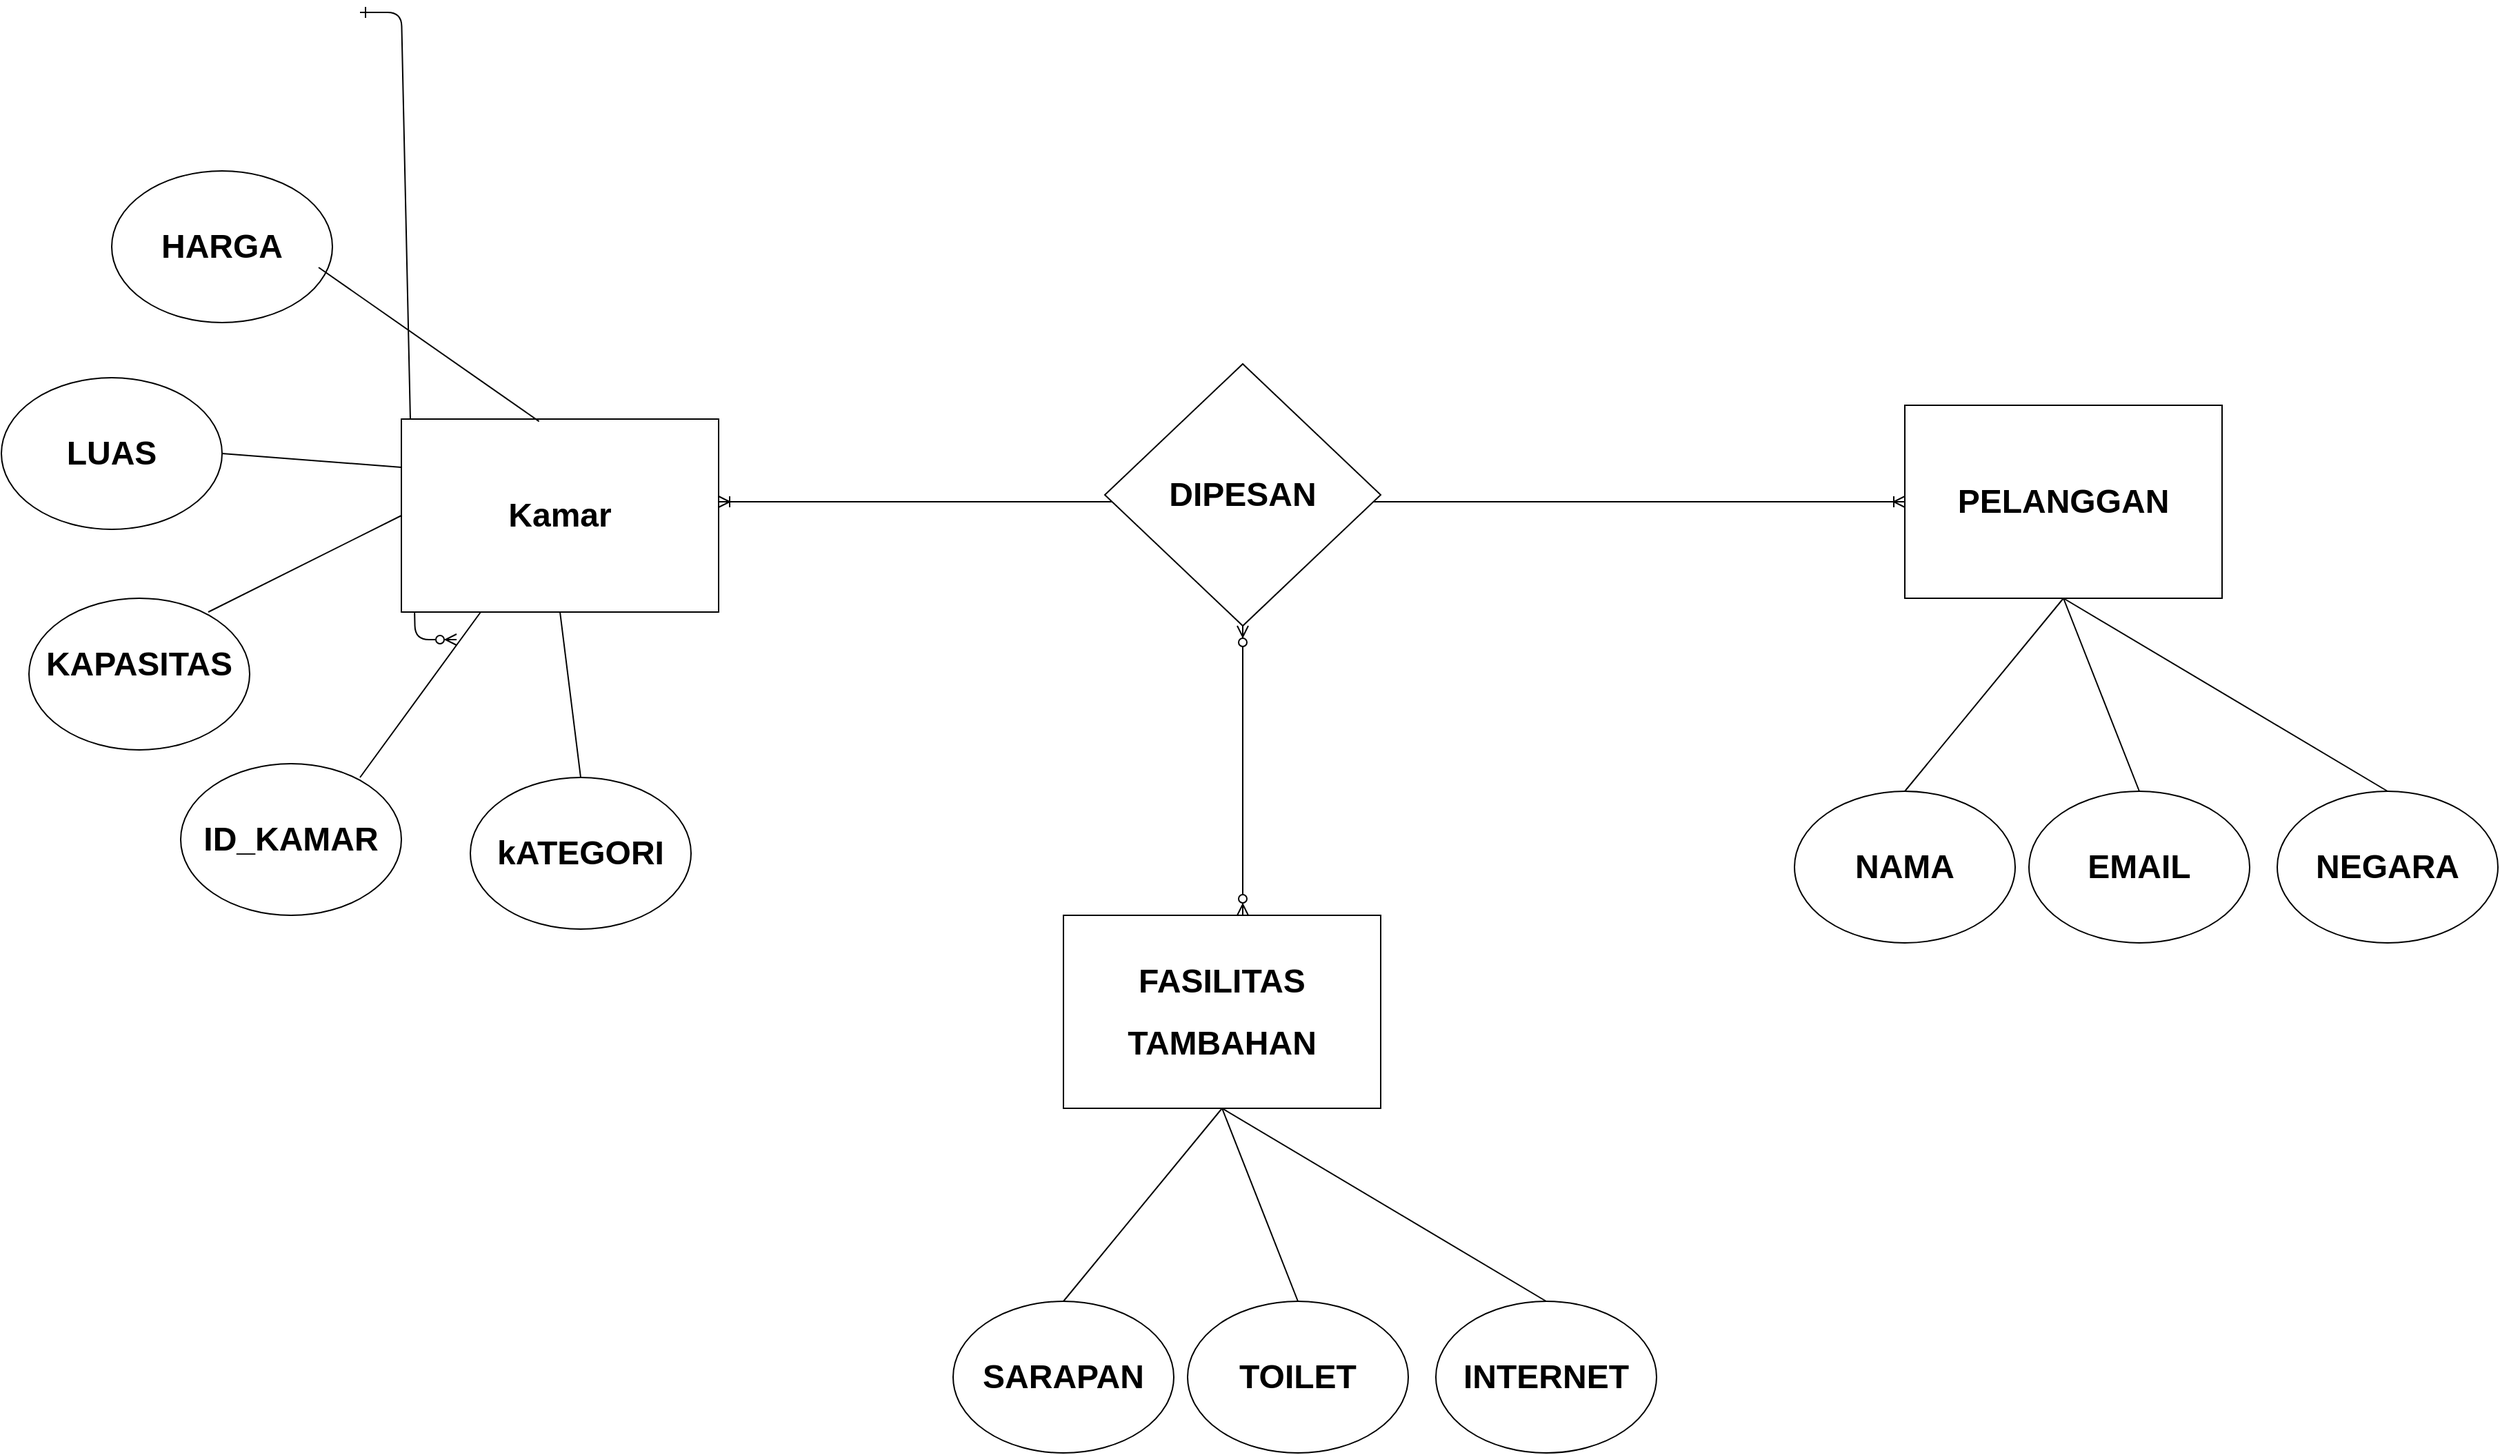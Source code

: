 <mxfile version="17.2.1" type="github">
  <diagram id="R2lEEEUBdFMjLlhIrx00" name="Page-1">
    <mxGraphModel dx="1488" dy="786" grid="1" gridSize="10" guides="1" tooltips="1" connect="1" arrows="1" fold="1" page="1" pageScale="1" pageWidth="1600" pageHeight="900" math="0" shadow="0" extFonts="Permanent Marker^https://fonts.googleapis.com/css?family=Permanent+Marker">
      <root>
        <mxCell id="0" />
        <mxCell id="1" parent="0" />
        <mxCell id="C-vyLk0tnHw3VtMMgP7b-1" value="" style="edgeStyle=entityRelationEdgeStyle;endArrow=ERzeroToMany;startArrow=ERone;endFill=1;startFill=0;" parent="1" target="C-vyLk0tnHw3VtMMgP7b-6" edge="1">
          <mxGeometry width="100" height="100" relative="1" as="geometry">
            <mxPoint x="370" y="165" as="sourcePoint" />
            <mxPoint x="440" y="620" as="targetPoint" />
          </mxGeometry>
        </mxCell>
        <mxCell id="iZK5-GARmJ8crfaxncLN-1" value="&lt;h1&gt;&lt;b&gt;Kamar&lt;/b&gt;&lt;/h1&gt;" style="rounded=0;whiteSpace=wrap;html=1;" vertex="1" parent="1">
          <mxGeometry x="400" y="460" width="230" height="140" as="geometry" />
        </mxCell>
        <mxCell id="iZK5-GARmJ8crfaxncLN-5" value="&lt;h1&gt;ID_KAMAR&lt;/h1&gt;" style="ellipse;whiteSpace=wrap;html=1;" vertex="1" parent="1">
          <mxGeometry x="240" y="710" width="160" height="110" as="geometry" />
        </mxCell>
        <mxCell id="iZK5-GARmJ8crfaxncLN-7" value="" style="endArrow=none;html=1;rounded=0;entryX=0.25;entryY=1;entryDx=0;entryDy=0;" edge="1" parent="1" target="iZK5-GARmJ8crfaxncLN-1">
          <mxGeometry width="50" height="50" relative="1" as="geometry">
            <mxPoint x="370" y="720" as="sourcePoint" />
            <mxPoint x="460" y="610" as="targetPoint" />
          </mxGeometry>
        </mxCell>
        <mxCell id="iZK5-GARmJ8crfaxncLN-8" value="&lt;h1&gt;kATEGORI&lt;/h1&gt;" style="ellipse;whiteSpace=wrap;html=1;" vertex="1" parent="1">
          <mxGeometry x="450" y="720" width="160" height="110" as="geometry" />
        </mxCell>
        <mxCell id="iZK5-GARmJ8crfaxncLN-9" value="" style="endArrow=none;html=1;rounded=0;exitX=0.5;exitY=0;exitDx=0;exitDy=0;entryX=0.5;entryY=1;entryDx=0;entryDy=0;" edge="1" parent="1" source="iZK5-GARmJ8crfaxncLN-8" target="iZK5-GARmJ8crfaxncLN-1">
          <mxGeometry width="50" height="50" relative="1" as="geometry">
            <mxPoint x="580" y="730" as="sourcePoint" />
            <mxPoint x="545" y="590" as="targetPoint" />
          </mxGeometry>
        </mxCell>
        <mxCell id="iZK5-GARmJ8crfaxncLN-10" value="&lt;h1&gt;KAPASITAS&lt;/h1&gt;&lt;span style=&quot;color: rgba(0 , 0 , 0 , 0) ; font-family: monospace ; font-size: 0px&quot;&gt;%3CmxGraphModel%3E%3Croot%3E%3CmxCell%20id%3D%220%22%2F%3E%3CmxCell%20id%3D%221%22%20parent%3D%220%22%2F%3E%3CmxCell%20id%3D%222%22%20value%3D%22%26lt%3Bh1%26gt%3BID_KAMAR%26lt%3B%2Fh1%26gt%3B%22%20style%3D%22ellipse%3BwhiteSpace%3Dwrap%3Bhtml%3D1%3B%22%20vertex%3D%221%22%20parent%3D%221%22%3E%3CmxGeometry%20x%3D%22240%22%20y%3D%22710%22%20width%3D%22160%22%20height%3D%22110%22%20as%3D%22geometry%22%2F%3E%3C%2FmxCell%3E%3CmxCell%20id%3D%223%22%20value%3D%22%22%20style%3D%22endArrow%3Dnone%3Bhtml%3D1%3Brounded%3D0%3BentryX%3D0.25%3BentryY%3D1%3BentryDx%3D0%3BentryDy%3D0%3B%22%20edge%3D%221%22%20parent%3D%221%22%3E%3CmxGeometry%20width%3D%2250%22%20height%3D%2250%22%20relative%3D%221%22%20as%3D%22geometry%22%3E%3CmxPoint%20x%3D%22370%22%20y%3D%22720%22%20as%3D%22sourcePoint%22%2F%3E%3CmxPoint%20x%3D%22457.5%22%20y%3D%22600%22%20as%3D%22targetPoint%22%2F%3E%3C%2FmxGeometry%3E%3C%2FmxCell%3E%3C%2Froot%3E%3C%2FmxGraphModel%3E&lt;/span&gt;&lt;span style=&quot;color: rgba(0 , 0 , 0 , 0) ; font-family: monospace ; font-size: 0px&quot;&gt;%3CmxGraphModel%3E%3Croot%3E%3CmxCell%20id%3D%220%22%2F%3E%3CmxCell%20id%3D%221%22%20parent%3D%220%22%2F%3E%3CmxCell%20id%3D%222%22%20value%3D%22%26lt%3Bh1%26gt%3BID_KAMAR%26lt%3B%2Fh1%26gt%3B%22%20style%3D%22ellipse%3BwhiteSpace%3Dwrap%3Bhtml%3D1%3B%22%20vertex%3D%221%22%20parent%3D%221%22%3E%3CmxGeometry%20x%3D%22240%22%20y%3D%22710%22%20width%3D%22160%22%20height%3D%22110%22%20as%3D%22geometry%22%2F%3E%3C%2FmxCell%3E%3CmxCell%20id%3D%223%22%20value%3D%22%22%20style%3D%22endArrow%3Dnone%3Bhtml%3D1%3Brounded%3D0%3BentryX%3D0.25%3BentryY%3D1%3BentryDx%3D0%3BentryDy%3D0%3B%22%20edge%3D%221%22%20parent%3D%221%22%3E%3CmxGeometry%20width%3D%2250%22%20height%3D%2250%22%20relative%3D%221%22%20as%3D%22geometry%22%3E%3CmxPoint%20x%3D%22370%22%20y%3D%22720%22%20as%3D%22sourcePoint%22%2F%3E%3CmxPoint%20x%3D%22457.5%22%20y%3D%22600%22%20as%3D%22targetPoint%22%2F%3E%3C%2FmxGeometry%3E%3C%2FmxCell%3E%3C%2Froot%3E%3C%2FmxGraphModel%3E&lt;/span&gt;" style="ellipse;whiteSpace=wrap;html=1;" vertex="1" parent="1">
          <mxGeometry x="130" y="590" width="160" height="110" as="geometry" />
        </mxCell>
        <mxCell id="iZK5-GARmJ8crfaxncLN-11" value="" style="endArrow=none;html=1;rounded=0;entryX=0;entryY=0.5;entryDx=0;entryDy=0;" edge="1" parent="1" target="iZK5-GARmJ8crfaxncLN-1">
          <mxGeometry width="50" height="50" relative="1" as="geometry">
            <mxPoint x="260" y="600" as="sourcePoint" />
            <mxPoint x="347.5" y="480" as="targetPoint" />
          </mxGeometry>
        </mxCell>
        <mxCell id="iZK5-GARmJ8crfaxncLN-12" value="&lt;h1&gt;LUAS&lt;/h1&gt;" style="ellipse;whiteSpace=wrap;html=1;" vertex="1" parent="1">
          <mxGeometry x="110" y="430" width="160" height="110" as="geometry" />
        </mxCell>
        <mxCell id="iZK5-GARmJ8crfaxncLN-13" value="" style="endArrow=none;html=1;rounded=0;entryX=0;entryY=0.25;entryDx=0;entryDy=0;exitX=1;exitY=0.5;exitDx=0;exitDy=0;" edge="1" parent="1" source="iZK5-GARmJ8crfaxncLN-12" target="iZK5-GARmJ8crfaxncLN-1">
          <mxGeometry width="50" height="50" relative="1" as="geometry">
            <mxPoint x="240" y="440" as="sourcePoint" />
            <mxPoint x="327.5" y="320" as="targetPoint" />
          </mxGeometry>
        </mxCell>
        <mxCell id="iZK5-GARmJ8crfaxncLN-14" value="&lt;h1&gt;HARGA&lt;/h1&gt;" style="ellipse;whiteSpace=wrap;html=1;" vertex="1" parent="1">
          <mxGeometry x="190" y="280" width="160" height="110" as="geometry" />
        </mxCell>
        <mxCell id="iZK5-GARmJ8crfaxncLN-15" value="" style="endArrow=none;html=1;rounded=0;entryX=0.434;entryY=0.012;entryDx=0;entryDy=0;entryPerimeter=0;" edge="1" parent="1" target="iZK5-GARmJ8crfaxncLN-1">
          <mxGeometry width="50" height="50" relative="1" as="geometry">
            <mxPoint x="340" y="350" as="sourcePoint" />
            <mxPoint x="515" y="470" as="targetPoint" />
          </mxGeometry>
        </mxCell>
        <mxCell id="iZK5-GARmJ8crfaxncLN-16" value="" style="edgeStyle=entityRelationEdgeStyle;fontSize=12;html=1;endArrow=ERoneToMany;startArrow=ERoneToMany;rounded=0;entryX=0;entryY=0.5;entryDx=0;entryDy=0;" edge="1" parent="1" target="iZK5-GARmJ8crfaxncLN-20">
          <mxGeometry width="100" height="100" relative="1" as="geometry">
            <mxPoint x="630" y="520" as="sourcePoint" />
            <mxPoint x="1500" y="518.75" as="targetPoint" />
          </mxGeometry>
        </mxCell>
        <mxCell id="iZK5-GARmJ8crfaxncLN-17" value="&lt;h1&gt;DIPESAN&lt;/h1&gt;" style="rhombus;whiteSpace=wrap;html=1;" vertex="1" parent="1">
          <mxGeometry x="910" y="420" width="200" height="190" as="geometry" />
        </mxCell>
        <mxCell id="iZK5-GARmJ8crfaxncLN-20" value="&lt;h1&gt;PELANGGAN&lt;/h1&gt;" style="rounded=0;whiteSpace=wrap;html=1;" vertex="1" parent="1">
          <mxGeometry x="1490" y="450" width="230" height="140" as="geometry" />
        </mxCell>
        <mxCell id="iZK5-GARmJ8crfaxncLN-21" value="&lt;h1&gt;NAMA&lt;/h1&gt;" style="ellipse;whiteSpace=wrap;html=1;" vertex="1" parent="1">
          <mxGeometry x="1410" y="730" width="160" height="110" as="geometry" />
        </mxCell>
        <mxCell id="iZK5-GARmJ8crfaxncLN-22" value="" style="endArrow=none;html=1;rounded=0;exitX=0.5;exitY=0;exitDx=0;exitDy=0;" edge="1" parent="1" source="iZK5-GARmJ8crfaxncLN-21">
          <mxGeometry width="50" height="50" relative="1" as="geometry">
            <mxPoint x="1540" y="740" as="sourcePoint" />
            <mxPoint x="1605" y="590" as="targetPoint" />
          </mxGeometry>
        </mxCell>
        <mxCell id="iZK5-GARmJ8crfaxncLN-23" value="&lt;h1&gt;EMAIL&lt;/h1&gt;" style="ellipse;whiteSpace=wrap;html=1;" vertex="1" parent="1">
          <mxGeometry x="1580" y="730" width="160" height="110" as="geometry" />
        </mxCell>
        <mxCell id="iZK5-GARmJ8crfaxncLN-24" value="" style="endArrow=none;html=1;rounded=0;exitX=0.5;exitY=0;exitDx=0;exitDy=0;entryX=0.5;entryY=1;entryDx=0;entryDy=0;" edge="1" parent="1" source="iZK5-GARmJ8crfaxncLN-23" target="iZK5-GARmJ8crfaxncLN-20">
          <mxGeometry width="50" height="50" relative="1" as="geometry">
            <mxPoint x="1710" y="740" as="sourcePoint" />
            <mxPoint x="1560" y="640" as="targetPoint" />
          </mxGeometry>
        </mxCell>
        <mxCell id="iZK5-GARmJ8crfaxncLN-25" value="&lt;h1&gt;NEGARA&lt;/h1&gt;" style="ellipse;whiteSpace=wrap;html=1;" vertex="1" parent="1">
          <mxGeometry x="1760" y="730" width="160" height="110" as="geometry" />
        </mxCell>
        <mxCell id="iZK5-GARmJ8crfaxncLN-26" value="" style="endArrow=none;html=1;rounded=0;exitX=0.5;exitY=0;exitDx=0;exitDy=0;" edge="1" parent="1" source="iZK5-GARmJ8crfaxncLN-25">
          <mxGeometry width="50" height="50" relative="1" as="geometry">
            <mxPoint x="610" y="760" as="sourcePoint" />
            <mxPoint x="1605" y="590" as="targetPoint" />
          </mxGeometry>
        </mxCell>
        <mxCell id="iZK5-GARmJ8crfaxncLN-27" value="&lt;h1&gt;FASILITAS&lt;/h1&gt;&lt;h1&gt;TAMBAHAN&lt;/h1&gt;" style="rounded=0;whiteSpace=wrap;html=1;" vertex="1" parent="1">
          <mxGeometry x="880" y="820" width="230" height="140" as="geometry" />
        </mxCell>
        <mxCell id="iZK5-GARmJ8crfaxncLN-28" value="&lt;h1&gt;SARAPAN&lt;/h1&gt;" style="ellipse;whiteSpace=wrap;html=1;" vertex="1" parent="1">
          <mxGeometry x="800" y="1100" width="160" height="110" as="geometry" />
        </mxCell>
        <mxCell id="iZK5-GARmJ8crfaxncLN-29" value="" style="endArrow=none;html=1;rounded=0;exitX=0.5;exitY=0;exitDx=0;exitDy=0;" edge="1" parent="1" source="iZK5-GARmJ8crfaxncLN-28">
          <mxGeometry width="50" height="50" relative="1" as="geometry">
            <mxPoint x="930" y="1110" as="sourcePoint" />
            <mxPoint x="995" y="960" as="targetPoint" />
          </mxGeometry>
        </mxCell>
        <mxCell id="iZK5-GARmJ8crfaxncLN-30" value="&lt;h1&gt;TOILET&lt;/h1&gt;" style="ellipse;whiteSpace=wrap;html=1;" vertex="1" parent="1">
          <mxGeometry x="970" y="1100" width="160" height="110" as="geometry" />
        </mxCell>
        <mxCell id="iZK5-GARmJ8crfaxncLN-31" value="" style="endArrow=none;html=1;rounded=0;exitX=0.5;exitY=0;exitDx=0;exitDy=0;entryX=0.5;entryY=1;entryDx=0;entryDy=0;" edge="1" parent="1" source="iZK5-GARmJ8crfaxncLN-30" target="iZK5-GARmJ8crfaxncLN-27">
          <mxGeometry width="50" height="50" relative="1" as="geometry">
            <mxPoint x="1100" y="1110" as="sourcePoint" />
            <mxPoint x="950" y="1010" as="targetPoint" />
          </mxGeometry>
        </mxCell>
        <mxCell id="iZK5-GARmJ8crfaxncLN-32" value="&lt;h1&gt;INTERNET&lt;/h1&gt;" style="ellipse;whiteSpace=wrap;html=1;" vertex="1" parent="1">
          <mxGeometry x="1150" y="1100" width="160" height="110" as="geometry" />
        </mxCell>
        <mxCell id="iZK5-GARmJ8crfaxncLN-33" value="" style="endArrow=none;html=1;rounded=0;exitX=0.5;exitY=0;exitDx=0;exitDy=0;" edge="1" parent="1" source="iZK5-GARmJ8crfaxncLN-32">
          <mxGeometry width="50" height="50" relative="1" as="geometry">
            <mxPoint y="1130" as="sourcePoint" />
            <mxPoint x="995" y="960" as="targetPoint" />
          </mxGeometry>
        </mxCell>
        <mxCell id="iZK5-GARmJ8crfaxncLN-34" value="" style="fontSize=12;html=1;endArrow=ERzeroToMany;endFill=1;startArrow=ERzeroToMany;rounded=0;" edge="1" parent="1">
          <mxGeometry width="100" height="100" relative="1" as="geometry">
            <mxPoint x="1010" y="820" as="sourcePoint" />
            <mxPoint x="1010" y="610" as="targetPoint" />
          </mxGeometry>
        </mxCell>
      </root>
    </mxGraphModel>
  </diagram>
</mxfile>
